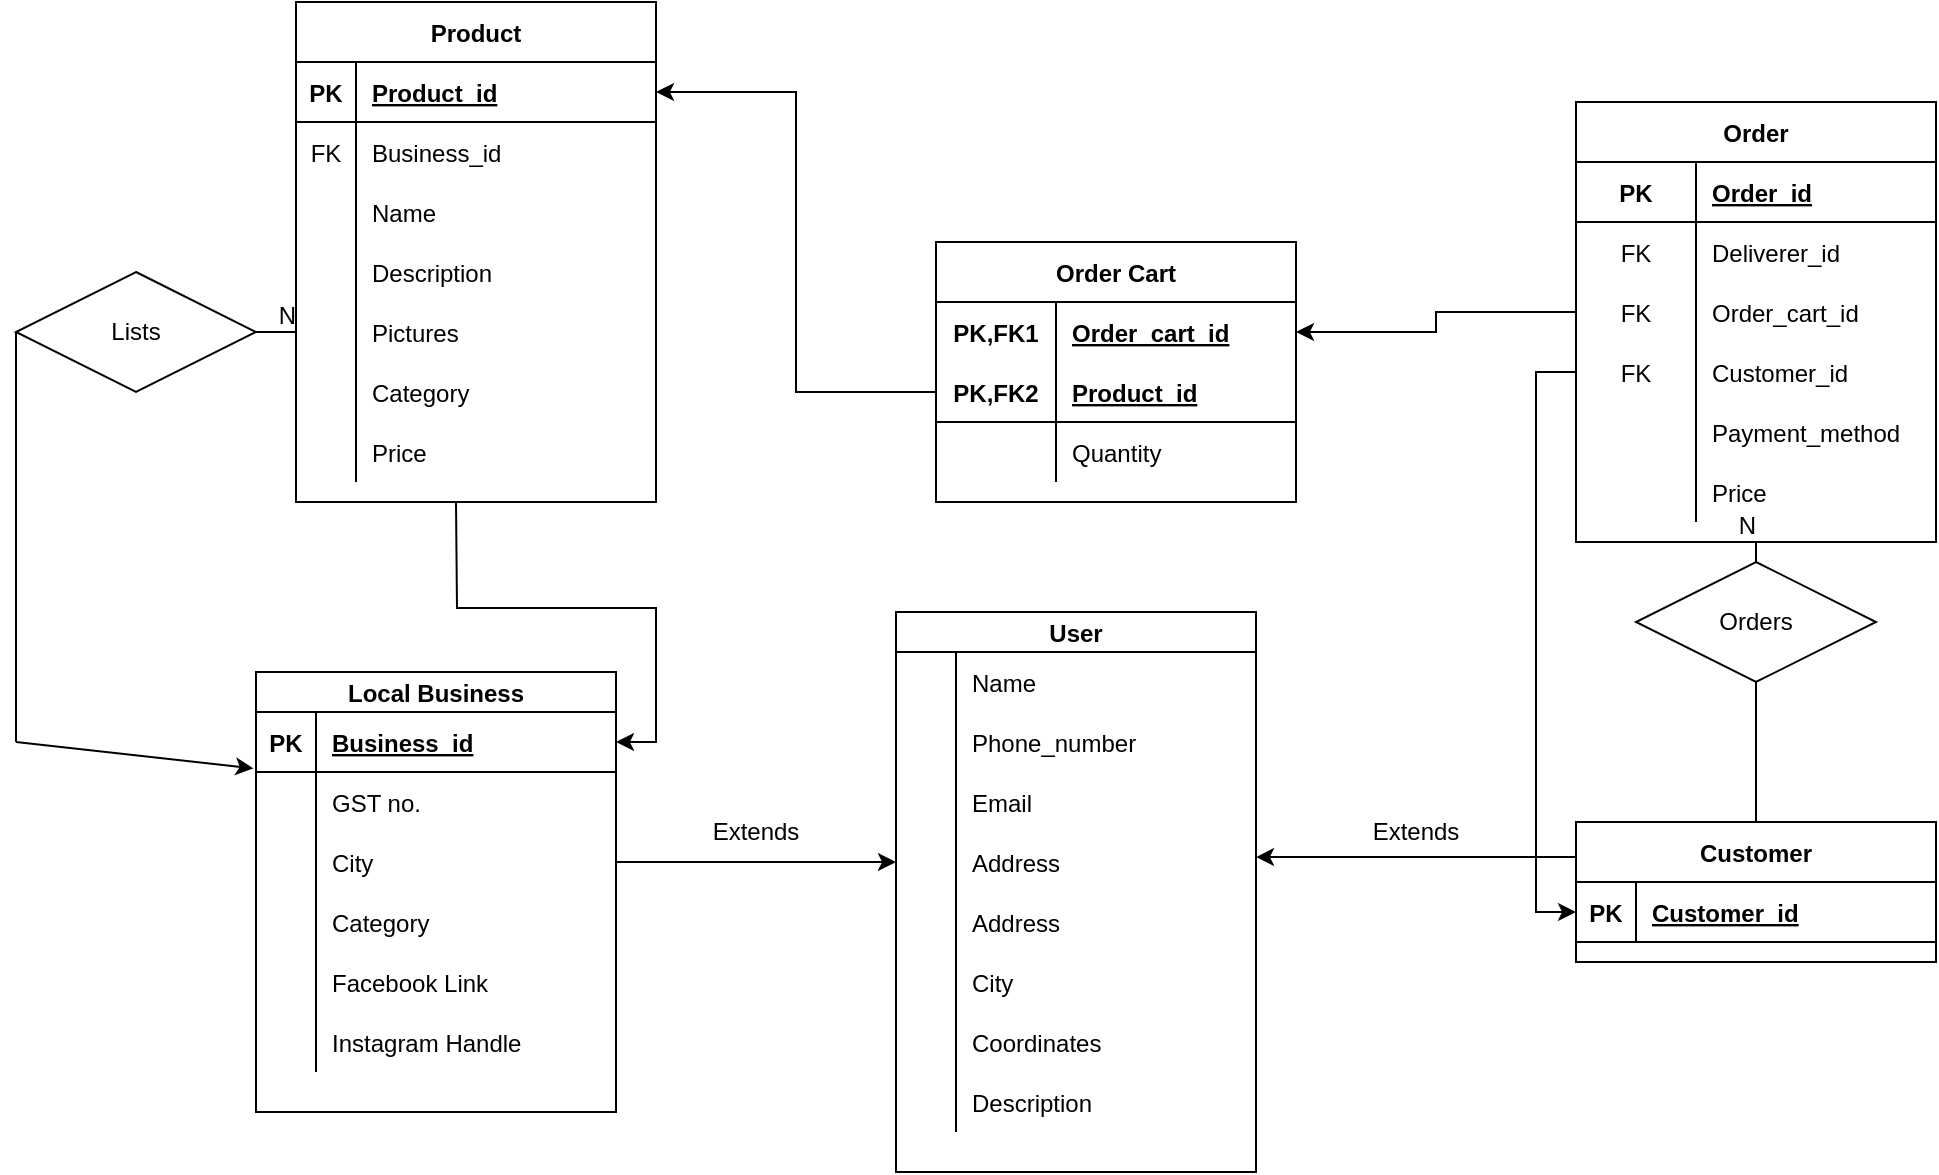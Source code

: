 <mxfile version="16.6.5" type="github">
  <diagram id="R2lEEEUBdFMjLlhIrx00" name="Page-1">
    <mxGraphModel dx="1504" dy="634" grid="1" gridSize="10" guides="1" tooltips="1" connect="1" arrows="1" fold="1" page="1" pageScale="1" pageWidth="850" pageHeight="1100" math="0" shadow="0" extFonts="Permanent Marker^https://fonts.googleapis.com/css?family=Permanent+Marker">
      <root>
        <mxCell id="0" />
        <mxCell id="1" parent="0" />
        <mxCell id="doGmga01sJfEOlurDk6t-8" value="Local Business" style="shape=table;startSize=20;container=1;collapsible=1;childLayout=tableLayout;fixedRows=1;rowLines=0;fontStyle=1;align=center;resizeLast=1;" parent="1" vertex="1">
          <mxGeometry x="460" y="525" width="180" height="220" as="geometry">
            <mxRectangle x="170" y="150" width="120" height="20" as="alternateBounds" />
          </mxGeometry>
        </mxCell>
        <mxCell id="doGmga01sJfEOlurDk6t-9" value="" style="shape=tableRow;horizontal=0;startSize=0;swimlaneHead=0;swimlaneBody=0;fillColor=none;collapsible=0;dropTarget=0;points=[[0,0.5],[1,0.5]];portConstraint=eastwest;top=0;left=0;right=0;bottom=1;" parent="doGmga01sJfEOlurDk6t-8" vertex="1">
          <mxGeometry y="20" width="180" height="30" as="geometry" />
        </mxCell>
        <mxCell id="doGmga01sJfEOlurDk6t-10" value="PK" style="shape=partialRectangle;connectable=0;fillColor=none;top=0;left=0;bottom=0;right=0;fontStyle=1;overflow=hidden;" parent="doGmga01sJfEOlurDk6t-9" vertex="1">
          <mxGeometry width="30" height="30" as="geometry">
            <mxRectangle width="30" height="30" as="alternateBounds" />
          </mxGeometry>
        </mxCell>
        <mxCell id="doGmga01sJfEOlurDk6t-11" value="Business_id" style="shape=partialRectangle;connectable=0;fillColor=none;top=0;left=0;bottom=0;right=0;align=left;spacingLeft=6;fontStyle=5;overflow=hidden;" parent="doGmga01sJfEOlurDk6t-9" vertex="1">
          <mxGeometry x="30" width="150" height="30" as="geometry">
            <mxRectangle width="150" height="30" as="alternateBounds" />
          </mxGeometry>
        </mxCell>
        <mxCell id="doGmga01sJfEOlurDk6t-18" value="" style="shape=tableRow;horizontal=0;startSize=0;swimlaneHead=0;swimlaneBody=0;fillColor=none;collapsible=0;dropTarget=0;points=[[0,0.5],[1,0.5]];portConstraint=eastwest;top=0;left=0;right=0;bottom=0;" parent="doGmga01sJfEOlurDk6t-8" vertex="1">
          <mxGeometry y="50" width="180" height="30" as="geometry" />
        </mxCell>
        <mxCell id="doGmga01sJfEOlurDk6t-19" value="" style="shape=partialRectangle;connectable=0;fillColor=none;top=0;left=0;bottom=0;right=0;editable=1;overflow=hidden;" parent="doGmga01sJfEOlurDk6t-18" vertex="1">
          <mxGeometry width="30" height="30" as="geometry">
            <mxRectangle width="30" height="30" as="alternateBounds" />
          </mxGeometry>
        </mxCell>
        <mxCell id="doGmga01sJfEOlurDk6t-20" value="GST no." style="shape=partialRectangle;connectable=0;fillColor=none;top=0;left=0;bottom=0;right=0;align=left;spacingLeft=6;overflow=hidden;" parent="doGmga01sJfEOlurDk6t-18" vertex="1">
          <mxGeometry x="30" width="150" height="30" as="geometry">
            <mxRectangle width="150" height="30" as="alternateBounds" />
          </mxGeometry>
        </mxCell>
        <mxCell id="doGmga01sJfEOlurDk6t-37" value="" style="shape=tableRow;horizontal=0;startSize=0;swimlaneHead=0;swimlaneBody=0;fillColor=none;collapsible=0;dropTarget=0;points=[[0,0.5],[1,0.5]];portConstraint=eastwest;top=0;left=0;right=0;bottom=0;" parent="doGmga01sJfEOlurDk6t-8" vertex="1">
          <mxGeometry y="80" width="180" height="30" as="geometry" />
        </mxCell>
        <mxCell id="doGmga01sJfEOlurDk6t-38" value="" style="shape=partialRectangle;connectable=0;fillColor=none;top=0;left=0;bottom=0;right=0;editable=1;overflow=hidden;" parent="doGmga01sJfEOlurDk6t-37" vertex="1">
          <mxGeometry width="30" height="30" as="geometry">
            <mxRectangle width="30" height="30" as="alternateBounds" />
          </mxGeometry>
        </mxCell>
        <mxCell id="doGmga01sJfEOlurDk6t-39" value="City" style="shape=partialRectangle;connectable=0;fillColor=none;top=0;left=0;bottom=0;right=0;align=left;spacingLeft=6;overflow=hidden;" parent="doGmga01sJfEOlurDk6t-37" vertex="1">
          <mxGeometry x="30" width="150" height="30" as="geometry">
            <mxRectangle width="150" height="30" as="alternateBounds" />
          </mxGeometry>
        </mxCell>
        <mxCell id="doGmga01sJfEOlurDk6t-41" value="" style="shape=tableRow;horizontal=0;startSize=0;swimlaneHead=0;swimlaneBody=0;fillColor=none;collapsible=0;dropTarget=0;points=[[0,0.5],[1,0.5]];portConstraint=eastwest;top=0;left=0;right=0;bottom=0;" parent="doGmga01sJfEOlurDk6t-8" vertex="1">
          <mxGeometry y="110" width="180" height="30" as="geometry" />
        </mxCell>
        <mxCell id="doGmga01sJfEOlurDk6t-42" value="" style="shape=partialRectangle;connectable=0;fillColor=none;top=0;left=0;bottom=0;right=0;editable=1;overflow=hidden;" parent="doGmga01sJfEOlurDk6t-41" vertex="1">
          <mxGeometry width="30" height="30" as="geometry">
            <mxRectangle width="30" height="30" as="alternateBounds" />
          </mxGeometry>
        </mxCell>
        <mxCell id="doGmga01sJfEOlurDk6t-43" value="Category" style="shape=partialRectangle;connectable=0;fillColor=none;top=0;left=0;bottom=0;right=0;align=left;spacingLeft=6;overflow=hidden;" parent="doGmga01sJfEOlurDk6t-41" vertex="1">
          <mxGeometry x="30" width="150" height="30" as="geometry">
            <mxRectangle width="150" height="30" as="alternateBounds" />
          </mxGeometry>
        </mxCell>
        <mxCell id="doGmga01sJfEOlurDk6t-44" value="" style="shape=tableRow;horizontal=0;startSize=0;swimlaneHead=0;swimlaneBody=0;fillColor=none;collapsible=0;dropTarget=0;points=[[0,0.5],[1,0.5]];portConstraint=eastwest;top=0;left=0;right=0;bottom=0;" parent="doGmga01sJfEOlurDk6t-8" vertex="1">
          <mxGeometry y="140" width="180" height="30" as="geometry" />
        </mxCell>
        <mxCell id="doGmga01sJfEOlurDk6t-45" value="" style="shape=partialRectangle;connectable=0;fillColor=none;top=0;left=0;bottom=0;right=0;editable=1;overflow=hidden;" parent="doGmga01sJfEOlurDk6t-44" vertex="1">
          <mxGeometry width="30" height="30" as="geometry">
            <mxRectangle width="30" height="30" as="alternateBounds" />
          </mxGeometry>
        </mxCell>
        <mxCell id="doGmga01sJfEOlurDk6t-46" value="Facebook Link" style="shape=partialRectangle;connectable=0;fillColor=none;top=0;left=0;bottom=0;right=0;align=left;spacingLeft=6;overflow=hidden;" parent="doGmga01sJfEOlurDk6t-44" vertex="1">
          <mxGeometry x="30" width="150" height="30" as="geometry">
            <mxRectangle width="150" height="30" as="alternateBounds" />
          </mxGeometry>
        </mxCell>
        <mxCell id="JdDusbHfiRpXCStrQ3u3-39" value="" style="shape=tableRow;horizontal=0;startSize=0;swimlaneHead=0;swimlaneBody=0;fillColor=none;collapsible=0;dropTarget=0;points=[[0,0.5],[1,0.5]];portConstraint=eastwest;top=0;left=0;right=0;bottom=0;" vertex="1" parent="doGmga01sJfEOlurDk6t-8">
          <mxGeometry y="170" width="180" height="30" as="geometry" />
        </mxCell>
        <mxCell id="JdDusbHfiRpXCStrQ3u3-40" value="" style="shape=partialRectangle;connectable=0;fillColor=none;top=0;left=0;bottom=0;right=0;editable=1;overflow=hidden;" vertex="1" parent="JdDusbHfiRpXCStrQ3u3-39">
          <mxGeometry width="30" height="30" as="geometry">
            <mxRectangle width="30" height="30" as="alternateBounds" />
          </mxGeometry>
        </mxCell>
        <mxCell id="JdDusbHfiRpXCStrQ3u3-41" value="Instagram Handle" style="shape=partialRectangle;connectable=0;fillColor=none;top=0;left=0;bottom=0;right=0;align=left;spacingLeft=6;overflow=hidden;" vertex="1" parent="JdDusbHfiRpXCStrQ3u3-39">
          <mxGeometry x="30" width="150" height="30" as="geometry">
            <mxRectangle width="150" height="30" as="alternateBounds" />
          </mxGeometry>
        </mxCell>
        <mxCell id="doGmga01sJfEOlurDk6t-63" value="Product" style="shape=table;startSize=30;container=1;collapsible=1;childLayout=tableLayout;fixedRows=1;rowLines=0;fontStyle=1;align=center;resizeLast=1;" parent="1" vertex="1">
          <mxGeometry x="480" y="190" width="180" height="250" as="geometry" />
        </mxCell>
        <mxCell id="doGmga01sJfEOlurDk6t-64" value="" style="shape=tableRow;horizontal=0;startSize=0;swimlaneHead=0;swimlaneBody=0;fillColor=none;collapsible=0;dropTarget=0;points=[[0,0.5],[1,0.5]];portConstraint=eastwest;top=0;left=0;right=0;bottom=1;" parent="doGmga01sJfEOlurDk6t-63" vertex="1">
          <mxGeometry y="30" width="180" height="30" as="geometry" />
        </mxCell>
        <mxCell id="doGmga01sJfEOlurDk6t-65" value="PK" style="shape=partialRectangle;connectable=0;fillColor=none;top=0;left=0;bottom=0;right=0;fontStyle=1;overflow=hidden;" parent="doGmga01sJfEOlurDk6t-64" vertex="1">
          <mxGeometry width="30" height="30" as="geometry">
            <mxRectangle width="30" height="30" as="alternateBounds" />
          </mxGeometry>
        </mxCell>
        <mxCell id="doGmga01sJfEOlurDk6t-66" value="Product_id" style="shape=partialRectangle;connectable=0;fillColor=none;top=0;left=0;bottom=0;right=0;align=left;spacingLeft=6;fontStyle=5;overflow=hidden;" parent="doGmga01sJfEOlurDk6t-64" vertex="1">
          <mxGeometry x="30" width="150" height="30" as="geometry">
            <mxRectangle width="150" height="30" as="alternateBounds" />
          </mxGeometry>
        </mxCell>
        <mxCell id="doGmga01sJfEOlurDk6t-76" value="" style="shape=tableRow;horizontal=0;startSize=0;swimlaneHead=0;swimlaneBody=0;fillColor=none;collapsible=0;dropTarget=0;points=[[0,0.5],[1,0.5]];portConstraint=eastwest;top=0;left=0;right=0;bottom=0;" parent="doGmga01sJfEOlurDk6t-63" vertex="1">
          <mxGeometry y="60" width="180" height="30" as="geometry" />
        </mxCell>
        <mxCell id="doGmga01sJfEOlurDk6t-77" value="FK" style="shape=partialRectangle;connectable=0;fillColor=none;top=0;left=0;bottom=0;right=0;fontStyle=0;overflow=hidden;" parent="doGmga01sJfEOlurDk6t-76" vertex="1">
          <mxGeometry width="30" height="30" as="geometry">
            <mxRectangle width="30" height="30" as="alternateBounds" />
          </mxGeometry>
        </mxCell>
        <mxCell id="doGmga01sJfEOlurDk6t-78" value="Business_id" style="shape=partialRectangle;connectable=0;fillColor=none;top=0;left=0;bottom=0;right=0;align=left;spacingLeft=6;fontStyle=0;overflow=hidden;" parent="doGmga01sJfEOlurDk6t-76" vertex="1">
          <mxGeometry x="30" width="150" height="30" as="geometry">
            <mxRectangle width="150" height="30" as="alternateBounds" />
          </mxGeometry>
        </mxCell>
        <mxCell id="doGmga01sJfEOlurDk6t-67" value="" style="shape=tableRow;horizontal=0;startSize=0;swimlaneHead=0;swimlaneBody=0;fillColor=none;collapsible=0;dropTarget=0;points=[[0,0.5],[1,0.5]];portConstraint=eastwest;top=0;left=0;right=0;bottom=0;" parent="doGmga01sJfEOlurDk6t-63" vertex="1">
          <mxGeometry y="90" width="180" height="30" as="geometry" />
        </mxCell>
        <mxCell id="doGmga01sJfEOlurDk6t-68" value="" style="shape=partialRectangle;connectable=0;fillColor=none;top=0;left=0;bottom=0;right=0;editable=1;overflow=hidden;" parent="doGmga01sJfEOlurDk6t-67" vertex="1">
          <mxGeometry width="30" height="30" as="geometry">
            <mxRectangle width="30" height="30" as="alternateBounds" />
          </mxGeometry>
        </mxCell>
        <mxCell id="doGmga01sJfEOlurDk6t-69" value="Name" style="shape=partialRectangle;connectable=0;fillColor=none;top=0;left=0;bottom=0;right=0;align=left;spacingLeft=6;overflow=hidden;" parent="doGmga01sJfEOlurDk6t-67" vertex="1">
          <mxGeometry x="30" width="150" height="30" as="geometry">
            <mxRectangle width="150" height="30" as="alternateBounds" />
          </mxGeometry>
        </mxCell>
        <mxCell id="doGmga01sJfEOlurDk6t-70" value="" style="shape=tableRow;horizontal=0;startSize=0;swimlaneHead=0;swimlaneBody=0;fillColor=none;collapsible=0;dropTarget=0;points=[[0,0.5],[1,0.5]];portConstraint=eastwest;top=0;left=0;right=0;bottom=0;" parent="doGmga01sJfEOlurDk6t-63" vertex="1">
          <mxGeometry y="120" width="180" height="30" as="geometry" />
        </mxCell>
        <mxCell id="doGmga01sJfEOlurDk6t-71" value="" style="shape=partialRectangle;connectable=0;fillColor=none;top=0;left=0;bottom=0;right=0;editable=1;overflow=hidden;" parent="doGmga01sJfEOlurDk6t-70" vertex="1">
          <mxGeometry width="30" height="30" as="geometry">
            <mxRectangle width="30" height="30" as="alternateBounds" />
          </mxGeometry>
        </mxCell>
        <mxCell id="doGmga01sJfEOlurDk6t-72" value="Description" style="shape=partialRectangle;connectable=0;fillColor=none;top=0;left=0;bottom=0;right=0;align=left;spacingLeft=6;overflow=hidden;" parent="doGmga01sJfEOlurDk6t-70" vertex="1">
          <mxGeometry x="30" width="150" height="30" as="geometry">
            <mxRectangle width="150" height="30" as="alternateBounds" />
          </mxGeometry>
        </mxCell>
        <mxCell id="doGmga01sJfEOlurDk6t-73" value="" style="shape=tableRow;horizontal=0;startSize=0;swimlaneHead=0;swimlaneBody=0;fillColor=none;collapsible=0;dropTarget=0;points=[[0,0.5],[1,0.5]];portConstraint=eastwest;top=0;left=0;right=0;bottom=0;" parent="doGmga01sJfEOlurDk6t-63" vertex="1">
          <mxGeometry y="150" width="180" height="30" as="geometry" />
        </mxCell>
        <mxCell id="doGmga01sJfEOlurDk6t-74" value="" style="shape=partialRectangle;connectable=0;fillColor=none;top=0;left=0;bottom=0;right=0;editable=1;overflow=hidden;" parent="doGmga01sJfEOlurDk6t-73" vertex="1">
          <mxGeometry width="30" height="30" as="geometry">
            <mxRectangle width="30" height="30" as="alternateBounds" />
          </mxGeometry>
        </mxCell>
        <mxCell id="doGmga01sJfEOlurDk6t-75" value="Pictures" style="shape=partialRectangle;connectable=0;fillColor=none;top=0;left=0;bottom=0;right=0;align=left;spacingLeft=6;overflow=hidden;" parent="doGmga01sJfEOlurDk6t-73" vertex="1">
          <mxGeometry x="30" width="150" height="30" as="geometry">
            <mxRectangle width="150" height="30" as="alternateBounds" />
          </mxGeometry>
        </mxCell>
        <mxCell id="doGmga01sJfEOlurDk6t-212" value="" style="shape=tableRow;horizontal=0;startSize=0;swimlaneHead=0;swimlaneBody=0;fillColor=none;collapsible=0;dropTarget=0;points=[[0,0.5],[1,0.5]];portConstraint=eastwest;top=0;left=0;right=0;bottom=0;" parent="doGmga01sJfEOlurDk6t-63" vertex="1">
          <mxGeometry y="180" width="180" height="30" as="geometry" />
        </mxCell>
        <mxCell id="doGmga01sJfEOlurDk6t-213" value="" style="shape=partialRectangle;connectable=0;fillColor=none;top=0;left=0;bottom=0;right=0;editable=1;overflow=hidden;" parent="doGmga01sJfEOlurDk6t-212" vertex="1">
          <mxGeometry width="30" height="30" as="geometry">
            <mxRectangle width="30" height="30" as="alternateBounds" />
          </mxGeometry>
        </mxCell>
        <mxCell id="doGmga01sJfEOlurDk6t-214" value="Category" style="shape=partialRectangle;connectable=0;fillColor=none;top=0;left=0;bottom=0;right=0;align=left;spacingLeft=6;overflow=hidden;" parent="doGmga01sJfEOlurDk6t-212" vertex="1">
          <mxGeometry x="30" width="150" height="30" as="geometry">
            <mxRectangle width="150" height="30" as="alternateBounds" />
          </mxGeometry>
        </mxCell>
        <mxCell id="doGmga01sJfEOlurDk6t-80" value="" style="shape=tableRow;horizontal=0;startSize=0;swimlaneHead=0;swimlaneBody=0;fillColor=none;collapsible=0;dropTarget=0;points=[[0,0.5],[1,0.5]];portConstraint=eastwest;top=0;left=0;right=0;bottom=0;" parent="doGmga01sJfEOlurDk6t-63" vertex="1">
          <mxGeometry y="210" width="180" height="30" as="geometry" />
        </mxCell>
        <mxCell id="doGmga01sJfEOlurDk6t-81" value="" style="shape=partialRectangle;connectable=0;fillColor=none;top=0;left=0;bottom=0;right=0;editable=1;overflow=hidden;" parent="doGmga01sJfEOlurDk6t-80" vertex="1">
          <mxGeometry width="30" height="30" as="geometry">
            <mxRectangle width="30" height="30" as="alternateBounds" />
          </mxGeometry>
        </mxCell>
        <mxCell id="doGmga01sJfEOlurDk6t-82" value="Price" style="shape=partialRectangle;connectable=0;fillColor=none;top=0;left=0;bottom=0;right=0;align=left;spacingLeft=6;overflow=hidden;" parent="doGmga01sJfEOlurDk6t-80" vertex="1">
          <mxGeometry x="30" width="150" height="30" as="geometry">
            <mxRectangle width="150" height="30" as="alternateBounds" />
          </mxGeometry>
        </mxCell>
        <mxCell id="doGmga01sJfEOlurDk6t-115" value="Order Cart" style="shape=table;startSize=30;container=1;collapsible=1;childLayout=tableLayout;fixedRows=1;rowLines=0;fontStyle=1;align=center;resizeLast=1;" parent="1" vertex="1">
          <mxGeometry x="800" y="310" width="180" height="130" as="geometry" />
        </mxCell>
        <mxCell id="doGmga01sJfEOlurDk6t-116" value="" style="shape=tableRow;horizontal=0;startSize=0;swimlaneHead=0;swimlaneBody=0;fillColor=none;collapsible=0;dropTarget=0;points=[[0,0.5],[1,0.5]];portConstraint=eastwest;top=0;left=0;right=0;bottom=0;" parent="doGmga01sJfEOlurDk6t-115" vertex="1">
          <mxGeometry y="30" width="180" height="30" as="geometry" />
        </mxCell>
        <mxCell id="doGmga01sJfEOlurDk6t-117" value="PK,FK1" style="shape=partialRectangle;connectable=0;fillColor=none;top=0;left=0;bottom=0;right=0;fontStyle=1;overflow=hidden;" parent="doGmga01sJfEOlurDk6t-116" vertex="1">
          <mxGeometry width="60" height="30" as="geometry">
            <mxRectangle width="60" height="30" as="alternateBounds" />
          </mxGeometry>
        </mxCell>
        <mxCell id="doGmga01sJfEOlurDk6t-118" value="Order_cart_id" style="shape=partialRectangle;connectable=0;fillColor=none;top=0;left=0;bottom=0;right=0;align=left;spacingLeft=6;fontStyle=5;overflow=hidden;" parent="doGmga01sJfEOlurDk6t-116" vertex="1">
          <mxGeometry x="60" width="120" height="30" as="geometry">
            <mxRectangle width="120" height="30" as="alternateBounds" />
          </mxGeometry>
        </mxCell>
        <mxCell id="doGmga01sJfEOlurDk6t-119" value="" style="shape=tableRow;horizontal=0;startSize=0;swimlaneHead=0;swimlaneBody=0;fillColor=none;collapsible=0;dropTarget=0;points=[[0,0.5],[1,0.5]];portConstraint=eastwest;top=0;left=0;right=0;bottom=1;" parent="doGmga01sJfEOlurDk6t-115" vertex="1">
          <mxGeometry y="60" width="180" height="30" as="geometry" />
        </mxCell>
        <mxCell id="doGmga01sJfEOlurDk6t-120" value="PK,FK2" style="shape=partialRectangle;connectable=0;fillColor=none;top=0;left=0;bottom=0;right=0;fontStyle=1;overflow=hidden;" parent="doGmga01sJfEOlurDk6t-119" vertex="1">
          <mxGeometry width="60" height="30" as="geometry">
            <mxRectangle width="60" height="30" as="alternateBounds" />
          </mxGeometry>
        </mxCell>
        <mxCell id="doGmga01sJfEOlurDk6t-121" value="Product_id" style="shape=partialRectangle;connectable=0;fillColor=none;top=0;left=0;bottom=0;right=0;align=left;spacingLeft=6;fontStyle=5;overflow=hidden;" parent="doGmga01sJfEOlurDk6t-119" vertex="1">
          <mxGeometry x="60" width="120" height="30" as="geometry">
            <mxRectangle width="120" height="30" as="alternateBounds" />
          </mxGeometry>
        </mxCell>
        <mxCell id="doGmga01sJfEOlurDk6t-122" value="" style="shape=tableRow;horizontal=0;startSize=0;swimlaneHead=0;swimlaneBody=0;fillColor=none;collapsible=0;dropTarget=0;points=[[0,0.5],[1,0.5]];portConstraint=eastwest;top=0;left=0;right=0;bottom=0;" parent="doGmga01sJfEOlurDk6t-115" vertex="1">
          <mxGeometry y="90" width="180" height="30" as="geometry" />
        </mxCell>
        <mxCell id="doGmga01sJfEOlurDk6t-123" value="" style="shape=partialRectangle;connectable=0;fillColor=none;top=0;left=0;bottom=0;right=0;editable=1;overflow=hidden;" parent="doGmga01sJfEOlurDk6t-122" vertex="1">
          <mxGeometry width="60" height="30" as="geometry">
            <mxRectangle width="60" height="30" as="alternateBounds" />
          </mxGeometry>
        </mxCell>
        <mxCell id="doGmga01sJfEOlurDk6t-124" value="Quantity" style="shape=partialRectangle;connectable=0;fillColor=none;top=0;left=0;bottom=0;right=0;align=left;spacingLeft=6;overflow=hidden;" parent="doGmga01sJfEOlurDk6t-122" vertex="1">
          <mxGeometry x="60" width="120" height="30" as="geometry">
            <mxRectangle width="120" height="30" as="alternateBounds" />
          </mxGeometry>
        </mxCell>
        <mxCell id="doGmga01sJfEOlurDk6t-128" value="Order" style="shape=table;startSize=30;container=1;collapsible=1;childLayout=tableLayout;fixedRows=1;rowLines=0;fontStyle=1;align=center;resizeLast=1;" parent="1" vertex="1">
          <mxGeometry x="1120" y="240" width="180" height="220" as="geometry" />
        </mxCell>
        <mxCell id="doGmga01sJfEOlurDk6t-132" value="" style="shape=tableRow;horizontal=0;startSize=0;swimlaneHead=0;swimlaneBody=0;fillColor=none;collapsible=0;dropTarget=0;points=[[0,0.5],[1,0.5]];portConstraint=eastwest;top=0;left=0;right=0;bottom=1;" parent="doGmga01sJfEOlurDk6t-128" vertex="1">
          <mxGeometry y="30" width="180" height="30" as="geometry" />
        </mxCell>
        <mxCell id="doGmga01sJfEOlurDk6t-133" value="PK" style="shape=partialRectangle;connectable=0;fillColor=none;top=0;left=0;bottom=0;right=0;fontStyle=1;overflow=hidden;" parent="doGmga01sJfEOlurDk6t-132" vertex="1">
          <mxGeometry width="60" height="30" as="geometry">
            <mxRectangle width="60" height="30" as="alternateBounds" />
          </mxGeometry>
        </mxCell>
        <mxCell id="doGmga01sJfEOlurDk6t-134" value="Order_id" style="shape=partialRectangle;connectable=0;fillColor=none;top=0;left=0;bottom=0;right=0;align=left;spacingLeft=6;fontStyle=5;overflow=hidden;" parent="doGmga01sJfEOlurDk6t-132" vertex="1">
          <mxGeometry x="60" width="120" height="30" as="geometry">
            <mxRectangle width="120" height="30" as="alternateBounds" />
          </mxGeometry>
        </mxCell>
        <mxCell id="doGmga01sJfEOlurDk6t-215" value="" style="shape=tableRow;horizontal=0;startSize=0;swimlaneHead=0;swimlaneBody=0;fillColor=none;collapsible=0;dropTarget=0;points=[[0,0.5],[1,0.5]];portConstraint=eastwest;top=0;left=0;right=0;bottom=0;" parent="doGmga01sJfEOlurDk6t-128" vertex="1">
          <mxGeometry y="60" width="180" height="30" as="geometry" />
        </mxCell>
        <mxCell id="doGmga01sJfEOlurDk6t-216" value="FK" style="shape=partialRectangle;connectable=0;fillColor=none;top=0;left=0;bottom=0;right=0;fontStyle=0;overflow=hidden;" parent="doGmga01sJfEOlurDk6t-215" vertex="1">
          <mxGeometry width="60" height="30" as="geometry">
            <mxRectangle width="60" height="30" as="alternateBounds" />
          </mxGeometry>
        </mxCell>
        <mxCell id="doGmga01sJfEOlurDk6t-217" value="Deliverer_id" style="shape=partialRectangle;connectable=0;fillColor=none;top=0;left=0;bottom=0;right=0;align=left;spacingLeft=6;fontStyle=0;overflow=hidden;" parent="doGmga01sJfEOlurDk6t-215" vertex="1">
          <mxGeometry x="60" width="120" height="30" as="geometry">
            <mxRectangle width="120" height="30" as="alternateBounds" />
          </mxGeometry>
        </mxCell>
        <mxCell id="doGmga01sJfEOlurDk6t-141" value="" style="shape=tableRow;horizontal=0;startSize=0;swimlaneHead=0;swimlaneBody=0;fillColor=none;collapsible=0;dropTarget=0;points=[[0,0.5],[1,0.5]];portConstraint=eastwest;top=0;left=0;right=0;bottom=0;" parent="doGmga01sJfEOlurDk6t-128" vertex="1">
          <mxGeometry y="90" width="180" height="30" as="geometry" />
        </mxCell>
        <mxCell id="doGmga01sJfEOlurDk6t-142" value="FK" style="shape=partialRectangle;connectable=0;fillColor=none;top=0;left=0;bottom=0;right=0;fontStyle=0;overflow=hidden;" parent="doGmga01sJfEOlurDk6t-141" vertex="1">
          <mxGeometry width="60" height="30" as="geometry">
            <mxRectangle width="60" height="30" as="alternateBounds" />
          </mxGeometry>
        </mxCell>
        <mxCell id="doGmga01sJfEOlurDk6t-143" value="Order_cart_id" style="shape=partialRectangle;connectable=0;fillColor=none;top=0;left=0;bottom=0;right=0;align=left;spacingLeft=6;fontStyle=0;overflow=hidden;" parent="doGmga01sJfEOlurDk6t-141" vertex="1">
          <mxGeometry x="60" width="120" height="30" as="geometry">
            <mxRectangle width="120" height="30" as="alternateBounds" />
          </mxGeometry>
        </mxCell>
        <mxCell id="doGmga01sJfEOlurDk6t-147" value="" style="shape=tableRow;horizontal=0;startSize=0;swimlaneHead=0;swimlaneBody=0;fillColor=none;collapsible=0;dropTarget=0;points=[[0,0.5],[1,0.5]];portConstraint=eastwest;top=0;left=0;right=0;bottom=0;" parent="doGmga01sJfEOlurDk6t-128" vertex="1">
          <mxGeometry y="120" width="180" height="30" as="geometry" />
        </mxCell>
        <mxCell id="doGmga01sJfEOlurDk6t-148" value="FK" style="shape=partialRectangle;connectable=0;fillColor=none;top=0;left=0;bottom=0;right=0;fontStyle=0;overflow=hidden;" parent="doGmga01sJfEOlurDk6t-147" vertex="1">
          <mxGeometry width="60" height="30" as="geometry">
            <mxRectangle width="60" height="30" as="alternateBounds" />
          </mxGeometry>
        </mxCell>
        <mxCell id="doGmga01sJfEOlurDk6t-149" value="Customer_id" style="shape=partialRectangle;connectable=0;fillColor=none;top=0;left=0;bottom=0;right=0;align=left;spacingLeft=6;fontStyle=0;overflow=hidden;" parent="doGmga01sJfEOlurDk6t-147" vertex="1">
          <mxGeometry x="60" width="120" height="30" as="geometry">
            <mxRectangle width="120" height="30" as="alternateBounds" />
          </mxGeometry>
        </mxCell>
        <mxCell id="doGmga01sJfEOlurDk6t-185" value="" style="shape=tableRow;horizontal=0;startSize=0;swimlaneHead=0;swimlaneBody=0;fillColor=none;collapsible=0;dropTarget=0;points=[[0,0.5],[1,0.5]];portConstraint=eastwest;top=0;left=0;right=0;bottom=0;" parent="doGmga01sJfEOlurDk6t-128" vertex="1">
          <mxGeometry y="150" width="180" height="30" as="geometry" />
        </mxCell>
        <mxCell id="doGmga01sJfEOlurDk6t-186" value="" style="shape=partialRectangle;connectable=0;fillColor=none;top=0;left=0;bottom=0;right=0;editable=1;overflow=hidden;" parent="doGmga01sJfEOlurDk6t-185" vertex="1">
          <mxGeometry width="60" height="30" as="geometry">
            <mxRectangle width="60" height="30" as="alternateBounds" />
          </mxGeometry>
        </mxCell>
        <mxCell id="doGmga01sJfEOlurDk6t-187" value="Payment_method" style="shape=partialRectangle;connectable=0;fillColor=none;top=0;left=0;bottom=0;right=0;align=left;spacingLeft=6;overflow=hidden;" parent="doGmga01sJfEOlurDk6t-185" vertex="1">
          <mxGeometry x="60" width="120" height="30" as="geometry">
            <mxRectangle width="120" height="30" as="alternateBounds" />
          </mxGeometry>
        </mxCell>
        <mxCell id="doGmga01sJfEOlurDk6t-135" value="" style="shape=tableRow;horizontal=0;startSize=0;swimlaneHead=0;swimlaneBody=0;fillColor=none;collapsible=0;dropTarget=0;points=[[0,0.5],[1,0.5]];portConstraint=eastwest;top=0;left=0;right=0;bottom=0;" parent="doGmga01sJfEOlurDk6t-128" vertex="1">
          <mxGeometry y="180" width="180" height="30" as="geometry" />
        </mxCell>
        <mxCell id="doGmga01sJfEOlurDk6t-136" value="" style="shape=partialRectangle;connectable=0;fillColor=none;top=0;left=0;bottom=0;right=0;editable=1;overflow=hidden;" parent="doGmga01sJfEOlurDk6t-135" vertex="1">
          <mxGeometry width="60" height="30" as="geometry">
            <mxRectangle width="60" height="30" as="alternateBounds" />
          </mxGeometry>
        </mxCell>
        <mxCell id="doGmga01sJfEOlurDk6t-137" value="Price" style="shape=partialRectangle;connectable=0;fillColor=none;top=0;left=0;bottom=0;right=0;align=left;spacingLeft=6;overflow=hidden;" parent="doGmga01sJfEOlurDk6t-135" vertex="1">
          <mxGeometry x="60" width="120" height="30" as="geometry">
            <mxRectangle width="120" height="30" as="alternateBounds" />
          </mxGeometry>
        </mxCell>
        <mxCell id="doGmga01sJfEOlurDk6t-144" style="edgeStyle=orthogonalEdgeStyle;rounded=0;orthogonalLoop=1;jettySize=auto;html=1;exitX=0;exitY=0.5;exitDx=0;exitDy=0;entryX=1;entryY=0.5;entryDx=0;entryDy=0;" parent="1" source="doGmga01sJfEOlurDk6t-141" target="doGmga01sJfEOlurDk6t-116" edge="1">
          <mxGeometry relative="1" as="geometry" />
        </mxCell>
        <mxCell id="doGmga01sJfEOlurDk6t-145" style="edgeStyle=orthogonalEdgeStyle;rounded=0;orthogonalLoop=1;jettySize=auto;html=1;entryX=1;entryY=0.5;entryDx=0;entryDy=0;" parent="1" target="doGmga01sJfEOlurDk6t-9" edge="1">
          <mxGeometry relative="1" as="geometry">
            <mxPoint x="560" y="440" as="sourcePoint" />
          </mxGeometry>
        </mxCell>
        <mxCell id="doGmga01sJfEOlurDk6t-146" style="edgeStyle=orthogonalEdgeStyle;rounded=0;orthogonalLoop=1;jettySize=auto;html=1;exitX=0;exitY=0.5;exitDx=0;exitDy=0;entryX=1;entryY=0.5;entryDx=0;entryDy=0;" parent="1" source="doGmga01sJfEOlurDk6t-119" target="doGmga01sJfEOlurDk6t-64" edge="1">
          <mxGeometry relative="1" as="geometry" />
        </mxCell>
        <mxCell id="JdDusbHfiRpXCStrQ3u3-44" style="edgeStyle=orthogonalEdgeStyle;rounded=0;orthogonalLoop=1;jettySize=auto;html=1;exitX=0;exitY=0.25;exitDx=0;exitDy=0;entryX=1;entryY=0.417;entryDx=0;entryDy=0;entryPerimeter=0;" edge="1" parent="1" source="doGmga01sJfEOlurDk6t-172" target="JdDusbHfiRpXCStrQ3u3-45">
          <mxGeometry relative="1" as="geometry" />
        </mxCell>
        <mxCell id="doGmga01sJfEOlurDk6t-172" value="Customer" style="shape=table;startSize=30;container=1;collapsible=1;childLayout=tableLayout;fixedRows=1;rowLines=0;fontStyle=1;align=center;resizeLast=1;" parent="1" vertex="1">
          <mxGeometry x="1120" y="600" width="180" height="70" as="geometry" />
        </mxCell>
        <mxCell id="doGmga01sJfEOlurDk6t-173" value="" style="shape=tableRow;horizontal=0;startSize=0;swimlaneHead=0;swimlaneBody=0;fillColor=none;collapsible=0;dropTarget=0;points=[[0,0.5],[1,0.5]];portConstraint=eastwest;top=0;left=0;right=0;bottom=1;" parent="doGmga01sJfEOlurDk6t-172" vertex="1">
          <mxGeometry y="30" width="180" height="30" as="geometry" />
        </mxCell>
        <mxCell id="doGmga01sJfEOlurDk6t-174" value="PK" style="shape=partialRectangle;connectable=0;fillColor=none;top=0;left=0;bottom=0;right=0;fontStyle=1;overflow=hidden;" parent="doGmga01sJfEOlurDk6t-173" vertex="1">
          <mxGeometry width="30" height="30" as="geometry">
            <mxRectangle width="30" height="30" as="alternateBounds" />
          </mxGeometry>
        </mxCell>
        <mxCell id="doGmga01sJfEOlurDk6t-175" value="Customer_id" style="shape=partialRectangle;connectable=0;fillColor=none;top=0;left=0;bottom=0;right=0;align=left;spacingLeft=6;fontStyle=5;overflow=hidden;" parent="doGmga01sJfEOlurDk6t-173" vertex="1">
          <mxGeometry x="30" width="150" height="30" as="geometry">
            <mxRectangle width="150" height="30" as="alternateBounds" />
          </mxGeometry>
        </mxCell>
        <mxCell id="doGmga01sJfEOlurDk6t-188" value="Orders" style="shape=rhombus;perimeter=rhombusPerimeter;whiteSpace=wrap;html=1;align=center;" parent="1" vertex="1">
          <mxGeometry x="1150" y="470" width="120" height="60" as="geometry" />
        </mxCell>
        <mxCell id="doGmga01sJfEOlurDk6t-199" style="edgeStyle=orthogonalEdgeStyle;rounded=0;orthogonalLoop=1;jettySize=auto;html=1;exitX=0;exitY=0.5;exitDx=0;exitDy=0;entryX=0;entryY=0.5;entryDx=0;entryDy=0;" parent="1" source="doGmga01sJfEOlurDk6t-147" target="doGmga01sJfEOlurDk6t-173" edge="1">
          <mxGeometry relative="1" as="geometry" />
        </mxCell>
        <mxCell id="doGmga01sJfEOlurDk6t-201" value="" style="endArrow=none;html=1;rounded=0;entryX=0.5;entryY=1;entryDx=0;entryDy=0;exitX=0.5;exitY=0;exitDx=0;exitDy=0;" parent="1" source="doGmga01sJfEOlurDk6t-172" target="doGmga01sJfEOlurDk6t-188" edge="1">
          <mxGeometry relative="1" as="geometry">
            <mxPoint x="990" y="540" as="sourcePoint" />
            <mxPoint x="1150" y="540" as="targetPoint" />
          </mxGeometry>
        </mxCell>
        <mxCell id="doGmga01sJfEOlurDk6t-202" value="" style="endArrow=none;html=1;rounded=0;exitX=0.5;exitY=0;exitDx=0;exitDy=0;entryX=0.5;entryY=1;entryDx=0;entryDy=0;" parent="1" source="doGmga01sJfEOlurDk6t-188" target="doGmga01sJfEOlurDk6t-128" edge="1">
          <mxGeometry relative="1" as="geometry">
            <mxPoint x="1120" y="520" as="sourcePoint" />
            <mxPoint x="1280" y="520" as="targetPoint" />
          </mxGeometry>
        </mxCell>
        <mxCell id="doGmga01sJfEOlurDk6t-203" value="N" style="resizable=0;html=1;align=right;verticalAlign=bottom;" parent="doGmga01sJfEOlurDk6t-202" connectable="0" vertex="1">
          <mxGeometry x="1" relative="1" as="geometry" />
        </mxCell>
        <mxCell id="doGmga01sJfEOlurDk6t-204" value="Lists" style="shape=rhombus;perimeter=rhombusPerimeter;whiteSpace=wrap;html=1;align=center;" parent="1" vertex="1">
          <mxGeometry x="340" y="325" width="120" height="60" as="geometry" />
        </mxCell>
        <mxCell id="doGmga01sJfEOlurDk6t-208" value="" style="endArrow=none;html=1;rounded=0;exitX=1;exitY=0.5;exitDx=0;exitDy=0;entryX=0;entryY=0.5;entryDx=0;entryDy=0;" parent="1" source="doGmga01sJfEOlurDk6t-204" target="doGmga01sJfEOlurDk6t-73" edge="1">
          <mxGeometry relative="1" as="geometry">
            <mxPoint x="650" y="510" as="sourcePoint" />
            <mxPoint x="810" y="510" as="targetPoint" />
          </mxGeometry>
        </mxCell>
        <mxCell id="doGmga01sJfEOlurDk6t-209" value="N" style="resizable=0;html=1;align=right;verticalAlign=bottom;" parent="doGmga01sJfEOlurDk6t-208" connectable="0" vertex="1">
          <mxGeometry x="1" relative="1" as="geometry" />
        </mxCell>
        <mxCell id="doGmga01sJfEOlurDk6t-210" value="" style="endArrow=none;html=1;rounded=0;entryX=0;entryY=0.5;entryDx=0;entryDy=0;" parent="1" target="doGmga01sJfEOlurDk6t-204" edge="1">
          <mxGeometry relative="1" as="geometry">
            <mxPoint x="340" y="560" as="sourcePoint" />
            <mxPoint x="810" y="510" as="targetPoint" />
          </mxGeometry>
        </mxCell>
        <mxCell id="JdDusbHfiRpXCStrQ3u3-2" value="User" style="shape=table;startSize=20;container=1;collapsible=1;childLayout=tableLayout;fixedRows=1;rowLines=0;fontStyle=1;align=center;resizeLast=1;" vertex="1" parent="1">
          <mxGeometry x="780" y="495" width="180" height="280" as="geometry">
            <mxRectangle x="170" y="150" width="120" height="20" as="alternateBounds" />
          </mxGeometry>
        </mxCell>
        <mxCell id="JdDusbHfiRpXCStrQ3u3-6" value="" style="shape=tableRow;horizontal=0;startSize=0;swimlaneHead=0;swimlaneBody=0;fillColor=none;collapsible=0;dropTarget=0;points=[[0,0.5],[1,0.5]];portConstraint=eastwest;top=0;left=0;right=0;bottom=0;" vertex="1" parent="JdDusbHfiRpXCStrQ3u3-2">
          <mxGeometry y="20" width="180" height="30" as="geometry" />
        </mxCell>
        <mxCell id="JdDusbHfiRpXCStrQ3u3-7" value="" style="shape=partialRectangle;connectable=0;fillColor=none;top=0;left=0;bottom=0;right=0;editable=1;overflow=hidden;" vertex="1" parent="JdDusbHfiRpXCStrQ3u3-6">
          <mxGeometry width="30" height="30" as="geometry">
            <mxRectangle width="30" height="30" as="alternateBounds" />
          </mxGeometry>
        </mxCell>
        <mxCell id="JdDusbHfiRpXCStrQ3u3-8" value="Name" style="shape=partialRectangle;connectable=0;fillColor=none;top=0;left=0;bottom=0;right=0;align=left;spacingLeft=6;overflow=hidden;" vertex="1" parent="JdDusbHfiRpXCStrQ3u3-6">
          <mxGeometry x="30" width="150" height="30" as="geometry">
            <mxRectangle width="150" height="30" as="alternateBounds" />
          </mxGeometry>
        </mxCell>
        <mxCell id="JdDusbHfiRpXCStrQ3u3-9" value="" style="shape=tableRow;horizontal=0;startSize=0;swimlaneHead=0;swimlaneBody=0;fillColor=none;collapsible=0;dropTarget=0;points=[[0,0.5],[1,0.5]];portConstraint=eastwest;top=0;left=0;right=0;bottom=0;" vertex="1" parent="JdDusbHfiRpXCStrQ3u3-2">
          <mxGeometry y="50" width="180" height="30" as="geometry" />
        </mxCell>
        <mxCell id="JdDusbHfiRpXCStrQ3u3-10" value="" style="shape=partialRectangle;connectable=0;fillColor=none;top=0;left=0;bottom=0;right=0;editable=1;overflow=hidden;" vertex="1" parent="JdDusbHfiRpXCStrQ3u3-9">
          <mxGeometry width="30" height="30" as="geometry">
            <mxRectangle width="30" height="30" as="alternateBounds" />
          </mxGeometry>
        </mxCell>
        <mxCell id="JdDusbHfiRpXCStrQ3u3-11" value="Phone_number" style="shape=partialRectangle;connectable=0;fillColor=none;top=0;left=0;bottom=0;right=0;align=left;spacingLeft=6;overflow=hidden;" vertex="1" parent="JdDusbHfiRpXCStrQ3u3-9">
          <mxGeometry x="30" width="150" height="30" as="geometry">
            <mxRectangle width="150" height="30" as="alternateBounds" />
          </mxGeometry>
        </mxCell>
        <mxCell id="JdDusbHfiRpXCStrQ3u3-12" value="" style="shape=tableRow;horizontal=0;startSize=0;swimlaneHead=0;swimlaneBody=0;fillColor=none;collapsible=0;dropTarget=0;points=[[0,0.5],[1,0.5]];portConstraint=eastwest;top=0;left=0;right=0;bottom=0;" vertex="1" parent="JdDusbHfiRpXCStrQ3u3-2">
          <mxGeometry y="80" width="180" height="30" as="geometry" />
        </mxCell>
        <mxCell id="JdDusbHfiRpXCStrQ3u3-13" value="" style="shape=partialRectangle;connectable=0;fillColor=none;top=0;left=0;bottom=0;right=0;editable=1;overflow=hidden;" vertex="1" parent="JdDusbHfiRpXCStrQ3u3-12">
          <mxGeometry width="30" height="30" as="geometry">
            <mxRectangle width="30" height="30" as="alternateBounds" />
          </mxGeometry>
        </mxCell>
        <mxCell id="JdDusbHfiRpXCStrQ3u3-14" value="Email" style="shape=partialRectangle;connectable=0;fillColor=none;top=0;left=0;bottom=0;right=0;align=left;spacingLeft=6;overflow=hidden;" vertex="1" parent="JdDusbHfiRpXCStrQ3u3-12">
          <mxGeometry x="30" width="150" height="30" as="geometry">
            <mxRectangle width="150" height="30" as="alternateBounds" />
          </mxGeometry>
        </mxCell>
        <mxCell id="JdDusbHfiRpXCStrQ3u3-45" value="" style="shape=tableRow;horizontal=0;startSize=0;swimlaneHead=0;swimlaneBody=0;fillColor=none;collapsible=0;dropTarget=0;points=[[0,0.5],[1,0.5]];portConstraint=eastwest;top=0;left=0;right=0;bottom=0;" vertex="1" parent="JdDusbHfiRpXCStrQ3u3-2">
          <mxGeometry y="110" width="180" height="30" as="geometry" />
        </mxCell>
        <mxCell id="JdDusbHfiRpXCStrQ3u3-46" value="" style="shape=partialRectangle;connectable=0;fillColor=none;top=0;left=0;bottom=0;right=0;editable=1;overflow=hidden;" vertex="1" parent="JdDusbHfiRpXCStrQ3u3-45">
          <mxGeometry width="30" height="30" as="geometry">
            <mxRectangle width="30" height="30" as="alternateBounds" />
          </mxGeometry>
        </mxCell>
        <mxCell id="JdDusbHfiRpXCStrQ3u3-47" value="Address" style="shape=partialRectangle;connectable=0;fillColor=none;top=0;left=0;bottom=0;right=0;align=left;spacingLeft=6;overflow=hidden;" vertex="1" parent="JdDusbHfiRpXCStrQ3u3-45">
          <mxGeometry x="30" width="150" height="30" as="geometry">
            <mxRectangle width="150" height="30" as="alternateBounds" />
          </mxGeometry>
        </mxCell>
        <mxCell id="JdDusbHfiRpXCStrQ3u3-15" value="" style="shape=tableRow;horizontal=0;startSize=0;swimlaneHead=0;swimlaneBody=0;fillColor=none;collapsible=0;dropTarget=0;points=[[0,0.5],[1,0.5]];portConstraint=eastwest;top=0;left=0;right=0;bottom=0;" vertex="1" parent="JdDusbHfiRpXCStrQ3u3-2">
          <mxGeometry y="140" width="180" height="30" as="geometry" />
        </mxCell>
        <mxCell id="JdDusbHfiRpXCStrQ3u3-16" value="" style="shape=partialRectangle;connectable=0;fillColor=none;top=0;left=0;bottom=0;right=0;editable=1;overflow=hidden;" vertex="1" parent="JdDusbHfiRpXCStrQ3u3-15">
          <mxGeometry width="30" height="30" as="geometry">
            <mxRectangle width="30" height="30" as="alternateBounds" />
          </mxGeometry>
        </mxCell>
        <mxCell id="JdDusbHfiRpXCStrQ3u3-17" value="Address" style="shape=partialRectangle;connectable=0;fillColor=none;top=0;left=0;bottom=0;right=0;align=left;spacingLeft=6;overflow=hidden;" vertex="1" parent="JdDusbHfiRpXCStrQ3u3-15">
          <mxGeometry x="30" width="150" height="30" as="geometry">
            <mxRectangle width="150" height="30" as="alternateBounds" />
          </mxGeometry>
        </mxCell>
        <mxCell id="JdDusbHfiRpXCStrQ3u3-18" value="" style="shape=tableRow;horizontal=0;startSize=0;swimlaneHead=0;swimlaneBody=0;fillColor=none;collapsible=0;dropTarget=0;points=[[0,0.5],[1,0.5]];portConstraint=eastwest;top=0;left=0;right=0;bottom=0;" vertex="1" parent="JdDusbHfiRpXCStrQ3u3-2">
          <mxGeometry y="170" width="180" height="30" as="geometry" />
        </mxCell>
        <mxCell id="JdDusbHfiRpXCStrQ3u3-19" value="" style="shape=partialRectangle;connectable=0;fillColor=none;top=0;left=0;bottom=0;right=0;editable=1;overflow=hidden;" vertex="1" parent="JdDusbHfiRpXCStrQ3u3-18">
          <mxGeometry width="30" height="30" as="geometry">
            <mxRectangle width="30" height="30" as="alternateBounds" />
          </mxGeometry>
        </mxCell>
        <mxCell id="JdDusbHfiRpXCStrQ3u3-20" value="City" style="shape=partialRectangle;connectable=0;fillColor=none;top=0;left=0;bottom=0;right=0;align=left;spacingLeft=6;overflow=hidden;" vertex="1" parent="JdDusbHfiRpXCStrQ3u3-18">
          <mxGeometry x="30" width="150" height="30" as="geometry">
            <mxRectangle width="150" height="30" as="alternateBounds" />
          </mxGeometry>
        </mxCell>
        <mxCell id="JdDusbHfiRpXCStrQ3u3-21" value="" style="shape=tableRow;horizontal=0;startSize=0;swimlaneHead=0;swimlaneBody=0;fillColor=none;collapsible=0;dropTarget=0;points=[[0,0.5],[1,0.5]];portConstraint=eastwest;top=0;left=0;right=0;bottom=0;" vertex="1" parent="JdDusbHfiRpXCStrQ3u3-2">
          <mxGeometry y="200" width="180" height="30" as="geometry" />
        </mxCell>
        <mxCell id="JdDusbHfiRpXCStrQ3u3-22" value="" style="shape=partialRectangle;connectable=0;fillColor=none;top=0;left=0;bottom=0;right=0;editable=1;overflow=hidden;" vertex="1" parent="JdDusbHfiRpXCStrQ3u3-21">
          <mxGeometry width="30" height="30" as="geometry">
            <mxRectangle width="30" height="30" as="alternateBounds" />
          </mxGeometry>
        </mxCell>
        <mxCell id="JdDusbHfiRpXCStrQ3u3-23" value="Coordinates" style="shape=partialRectangle;connectable=0;fillColor=none;top=0;left=0;bottom=0;right=0;align=left;spacingLeft=6;overflow=hidden;" vertex="1" parent="JdDusbHfiRpXCStrQ3u3-21">
          <mxGeometry x="30" width="150" height="30" as="geometry">
            <mxRectangle width="150" height="30" as="alternateBounds" />
          </mxGeometry>
        </mxCell>
        <mxCell id="JdDusbHfiRpXCStrQ3u3-24" value="" style="shape=tableRow;horizontal=0;startSize=0;swimlaneHead=0;swimlaneBody=0;fillColor=none;collapsible=0;dropTarget=0;points=[[0,0.5],[1,0.5]];portConstraint=eastwest;top=0;left=0;right=0;bottom=0;" vertex="1" parent="JdDusbHfiRpXCStrQ3u3-2">
          <mxGeometry y="230" width="180" height="30" as="geometry" />
        </mxCell>
        <mxCell id="JdDusbHfiRpXCStrQ3u3-25" value="" style="shape=partialRectangle;connectable=0;fillColor=none;top=0;left=0;bottom=0;right=0;editable=1;overflow=hidden;" vertex="1" parent="JdDusbHfiRpXCStrQ3u3-24">
          <mxGeometry width="30" height="30" as="geometry">
            <mxRectangle width="30" height="30" as="alternateBounds" />
          </mxGeometry>
        </mxCell>
        <mxCell id="JdDusbHfiRpXCStrQ3u3-26" value="Description" style="shape=partialRectangle;connectable=0;fillColor=none;top=0;left=0;bottom=0;right=0;align=left;spacingLeft=6;overflow=hidden;" vertex="1" parent="JdDusbHfiRpXCStrQ3u3-24">
          <mxGeometry x="30" width="150" height="30" as="geometry">
            <mxRectangle width="150" height="30" as="alternateBounds" />
          </mxGeometry>
        </mxCell>
        <mxCell id="JdDusbHfiRpXCStrQ3u3-42" value="" style="endArrow=classic;html=1;rounded=0;entryX=-0.007;entryY=-0.06;entryDx=0;entryDy=0;entryPerimeter=0;" edge="1" parent="1" target="doGmga01sJfEOlurDk6t-18">
          <mxGeometry width="50" height="50" relative="1" as="geometry">
            <mxPoint x="340" y="560" as="sourcePoint" />
            <mxPoint x="750" y="480" as="targetPoint" />
          </mxGeometry>
        </mxCell>
        <mxCell id="JdDusbHfiRpXCStrQ3u3-43" style="edgeStyle=orthogonalEdgeStyle;rounded=0;orthogonalLoop=1;jettySize=auto;html=1;exitX=1;exitY=0.5;exitDx=0;exitDy=0;entryX=0;entryY=0.5;entryDx=0;entryDy=0;" edge="1" parent="1" source="doGmga01sJfEOlurDk6t-37" target="JdDusbHfiRpXCStrQ3u3-45">
          <mxGeometry relative="1" as="geometry">
            <mxPoint x="770" y="620" as="targetPoint" />
          </mxGeometry>
        </mxCell>
        <mxCell id="JdDusbHfiRpXCStrQ3u3-48" value="Extends" style="text;html=1;strokeColor=none;fillColor=none;align=center;verticalAlign=middle;whiteSpace=wrap;rounded=0;" vertex="1" parent="1">
          <mxGeometry x="680" y="590" width="60" height="30" as="geometry" />
        </mxCell>
        <mxCell id="JdDusbHfiRpXCStrQ3u3-49" value="Extends" style="text;html=1;strokeColor=none;fillColor=none;align=center;verticalAlign=middle;whiteSpace=wrap;rounded=0;" vertex="1" parent="1">
          <mxGeometry x="1010" y="590" width="60" height="30" as="geometry" />
        </mxCell>
      </root>
    </mxGraphModel>
  </diagram>
</mxfile>
